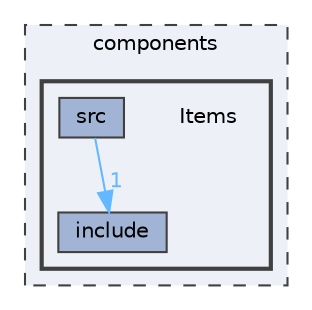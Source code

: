 digraph "components/Items"
{
 // LATEX_PDF_SIZE
  bgcolor="transparent";
  edge [fontname=Helvetica,fontsize=10,labelfontname=Helvetica,labelfontsize=10];
  node [fontname=Helvetica,fontsize=10,shape=box,height=0.2,width=0.4];
  compound=true
  subgraph clusterdir_409f97388efe006bc3438b95e9edef48 {
    graph [ bgcolor="#edf0f7", pencolor="grey25", label="components", fontname=Helvetica,fontsize=10 style="filled,dashed", URL="dir_409f97388efe006bc3438b95e9edef48.html",tooltip=""]
  subgraph clusterdir_43c077a971f14465bfcbdb2684713c71 {
    graph [ bgcolor="#edf0f7", pencolor="grey25", label="", fontname=Helvetica,fontsize=10 style="filled,bold", URL="dir_43c077a971f14465bfcbdb2684713c71.html",tooltip=""]
    dir_43c077a971f14465bfcbdb2684713c71 [shape=plaintext, label="Items"];
  dir_88643a6ffdea2e6395d5c53951c4962c [label="include", fillcolor="#a2b4d6", color="grey25", style="filled", URL="dir_88643a6ffdea2e6395d5c53951c4962c.html",tooltip=""];
  dir_f5a4ed9515c447337ee58a10a75fff2a [label="src", fillcolor="#a2b4d6", color="grey25", style="filled", URL="dir_f5a4ed9515c447337ee58a10a75fff2a.html",tooltip=""];
  }
  }
  dir_f5a4ed9515c447337ee58a10a75fff2a->dir_88643a6ffdea2e6395d5c53951c4962c [headlabel="1", labeldistance=1.5 headhref="dir_000024_000013.html" href="dir_000024_000013.html" color="steelblue1" fontcolor="steelblue1"];
}
